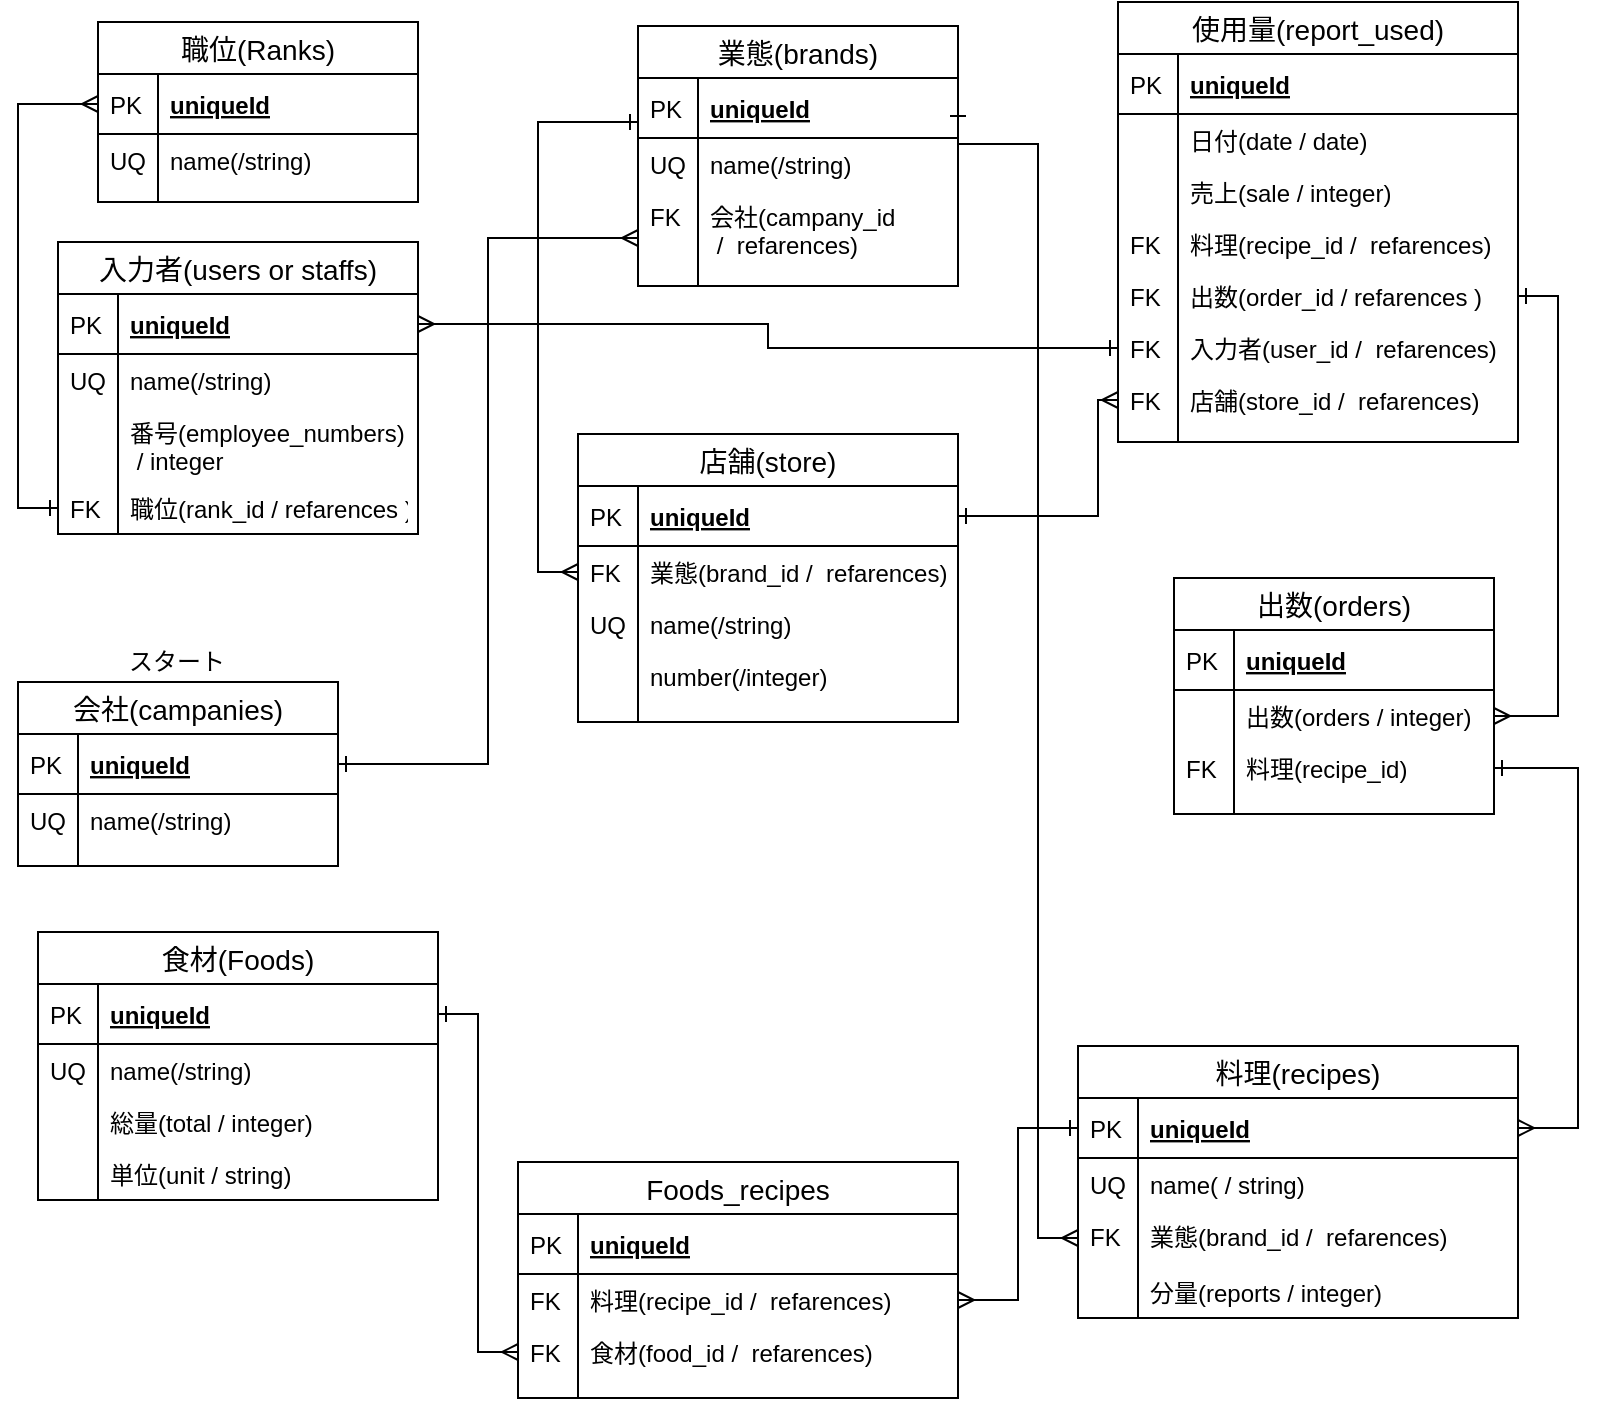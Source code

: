 <mxfile version="13.1.3">
    <diagram id="6hGFLwfOUW9BJ-s0fimq" name="Page-1">
        <mxGraphModel dx="1127" dy="398" grid="1" gridSize="10" guides="1" tooltips="1" connect="1" arrows="1" fold="1" page="1" pageScale="1" pageWidth="827" pageHeight="1169" math="0" shadow="0">
            <root>
                <mxCell id="0"/>
                <mxCell id="267" value="名称未設定レイヤ" style="locked=1;" parent="0"/>
                <mxCell id="268" style="edgeStyle=orthogonalEdgeStyle;rounded=0;orthogonalLoop=1;jettySize=auto;html=1;startArrow=ERmany;startFill=0;endArrow=ERone;endFill=0;" parent="267" source="338" target="351" edge="1">
                    <mxGeometry relative="1" as="geometry">
                        <mxPoint x="800" y="440" as="targetPoint"/>
                        <Array as="points">
                            <mxPoint x="810" y="573"/>
                            <mxPoint x="810" y="393"/>
                        </Array>
                    </mxGeometry>
                </mxCell>
                <mxCell id="269" style="edgeStyle=orthogonalEdgeStyle;rounded=0;orthogonalLoop=1;jettySize=auto;html=1;entryX=0;entryY=0.5;entryDx=0;entryDy=0;startArrow=ERmany;startFill=0;endArrow=ERone;endFill=0;" parent="267" source="286" target="299" edge="1">
                    <mxGeometry relative="1" as="geometry">
                        <Array as="points">
                            <mxPoint x="30" y="61"/>
                            <mxPoint x="30" y="263"/>
                        </Array>
                    </mxGeometry>
                </mxCell>
                <mxCell id="270" value="店舗(store)" style="swimlane;fontStyle=0;childLayout=stackLayout;horizontal=1;startSize=26;horizontalStack=0;resizeParent=1;resizeParentMax=0;resizeLast=0;collapsible=1;marginBottom=0;align=center;fontSize=14;" parent="267" vertex="1">
                    <mxGeometry x="310" y="226" width="190" height="144" as="geometry"/>
                </mxCell>
                <mxCell id="271" value="uniqueId" style="shape=partialRectangle;top=0;left=0;right=0;bottom=1;align=left;verticalAlign=middle;fillColor=none;spacingLeft=34;spacingRight=4;overflow=hidden;rotatable=0;points=[[0,0.5],[1,0.5]];portConstraint=eastwest;dropTarget=0;fontStyle=5;fontSize=12;" parent="270" vertex="1">
                    <mxGeometry y="26" width="190" height="30" as="geometry"/>
                </mxCell>
                <mxCell id="272" value="PK" style="shape=partialRectangle;top=0;left=0;bottom=0;fillColor=none;align=left;verticalAlign=middle;spacingLeft=4;spacingRight=4;overflow=hidden;rotatable=0;points=[];portConstraint=eastwest;part=1;fontSize=12;" parent="271" vertex="1" connectable="0">
                    <mxGeometry width="30" height="30" as="geometry"/>
                </mxCell>
                <mxCell id="273" value="業態(brand_id /  refarences)" style="shape=partialRectangle;top=0;left=0;right=0;bottom=0;align=left;verticalAlign=top;fillColor=none;spacingLeft=34;spacingRight=4;overflow=hidden;rotatable=0;points=[[0,0.5],[1,0.5]];portConstraint=eastwest;dropTarget=0;fontSize=12;" parent="270" vertex="1">
                    <mxGeometry y="56" width="190" height="26" as="geometry"/>
                </mxCell>
                <mxCell id="274" value="FK" style="shape=partialRectangle;top=0;left=0;bottom=0;fillColor=none;align=left;verticalAlign=top;spacingLeft=4;spacingRight=4;overflow=hidden;rotatable=0;points=[];portConstraint=eastwest;part=1;fontSize=12;" parent="273" vertex="1" connectable="0">
                    <mxGeometry width="30" height="26" as="geometry"/>
                </mxCell>
                <mxCell id="275" value="name(/string)" style="shape=partialRectangle;top=0;left=0;right=0;bottom=0;align=left;verticalAlign=top;fillColor=none;spacingLeft=34;spacingRight=4;overflow=hidden;rotatable=0;points=[[0,0.5],[1,0.5]];portConstraint=eastwest;dropTarget=0;fontSize=12;" parent="270" vertex="1">
                    <mxGeometry y="82" width="190" height="26" as="geometry"/>
                </mxCell>
                <mxCell id="276" value="UQ" style="shape=partialRectangle;top=0;left=0;bottom=0;fillColor=none;align=left;verticalAlign=top;spacingLeft=4;spacingRight=4;overflow=hidden;rotatable=0;points=[];portConstraint=eastwest;part=1;fontSize=12;" parent="275" vertex="1" connectable="0">
                    <mxGeometry width="30" height="26" as="geometry"/>
                </mxCell>
                <mxCell id="277" value="number(/integer)" style="shape=partialRectangle;top=0;left=0;right=0;bottom=0;align=left;verticalAlign=top;fillColor=none;spacingLeft=34;spacingRight=4;overflow=hidden;rotatable=0;points=[[0,0.5],[1,0.5]];portConstraint=eastwest;dropTarget=0;fontSize=12;" parent="270" vertex="1">
                    <mxGeometry y="108" width="190" height="26" as="geometry"/>
                </mxCell>
                <mxCell id="278" value="" style="shape=partialRectangle;top=0;left=0;bottom=0;fillColor=none;align=left;verticalAlign=top;spacingLeft=4;spacingRight=4;overflow=hidden;rotatable=0;points=[];portConstraint=eastwest;part=1;fontSize=12;" parent="277" vertex="1" connectable="0">
                    <mxGeometry width="30" height="26" as="geometry"/>
                </mxCell>
                <mxCell id="279" value="" style="shape=partialRectangle;top=0;left=0;right=0;bottom=0;align=left;verticalAlign=top;fillColor=none;spacingLeft=34;spacingRight=4;overflow=hidden;rotatable=0;points=[[0,0.5],[1,0.5]];portConstraint=eastwest;dropTarget=0;fontSize=12;" parent="270" vertex="1">
                    <mxGeometry y="134" width="190" height="10" as="geometry"/>
                </mxCell>
                <mxCell id="280" value="" style="shape=partialRectangle;top=0;left=0;bottom=0;fillColor=none;align=left;verticalAlign=top;spacingLeft=4;spacingRight=4;overflow=hidden;rotatable=0;points=[];portConstraint=eastwest;part=1;fontSize=12;" parent="279" vertex="1" connectable="0">
                    <mxGeometry width="30" height="10" as="geometry"/>
                </mxCell>
                <mxCell id="281" style="edgeStyle=orthogonalEdgeStyle;rounded=0;orthogonalLoop=1;jettySize=auto;html=1;entryX=0;entryY=0.5;entryDx=0;entryDy=0;startArrow=ERone;startFill=0;endArrow=ERmany;endFill=0;" parent="267" source="302" target="333" edge="1">
                    <mxGeometry relative="1" as="geometry"/>
                </mxCell>
                <mxCell id="282" style="edgeStyle=orthogonalEdgeStyle;rounded=0;orthogonalLoop=1;jettySize=auto;html=1;exitX=0;exitY=0.5;exitDx=0;exitDy=0;startArrow=ERone;startFill=0;endArrow=ERmany;endFill=0;" parent="267" source="338" target="331" edge="1">
                    <mxGeometry relative="1" as="geometry"/>
                </mxCell>
                <mxCell id="283" style="edgeStyle=orthogonalEdgeStyle;rounded=0;orthogonalLoop=1;jettySize=auto;html=1;exitX=0;exitY=0.5;exitDx=0;exitDy=0;entryX=1;entryY=0.5;entryDx=0;entryDy=0;startArrow=ERone;startFill=0;endArrow=ERmany;endFill=0;" parent="267" source="366" target="293" edge="1">
                    <mxGeometry relative="1" as="geometry"/>
                </mxCell>
                <mxCell id="284" value="スタート" style="text;html=1;align=center;verticalAlign=middle;resizable=0;points=[];autosize=1;" parent="267" vertex="1">
                    <mxGeometry x="79" y="330" width="60" height="20" as="geometry"/>
                </mxCell>
                <mxCell id="285" value="職位(Ranks)" style="swimlane;fontStyle=0;childLayout=stackLayout;horizontal=1;startSize=26;horizontalStack=0;resizeParent=1;resizeParentMax=0;resizeLast=0;collapsible=1;marginBottom=0;align=center;fontSize=14;" parent="267" vertex="1">
                    <mxGeometry x="70" y="20" width="160" height="90" as="geometry"/>
                </mxCell>
                <mxCell id="286" value="uniqueId" style="shape=partialRectangle;top=0;left=0;right=0;bottom=1;align=left;verticalAlign=middle;fillColor=none;spacingLeft=34;spacingRight=4;overflow=hidden;rotatable=0;points=[[0,0.5],[1,0.5]];portConstraint=eastwest;dropTarget=0;fontStyle=5;fontSize=12;" parent="285" vertex="1">
                    <mxGeometry y="26" width="160" height="30" as="geometry"/>
                </mxCell>
                <mxCell id="287" value="PK" style="shape=partialRectangle;top=0;left=0;bottom=0;fillColor=none;align=left;verticalAlign=middle;spacingLeft=4;spacingRight=4;overflow=hidden;rotatable=0;points=[];portConstraint=eastwest;part=1;fontSize=12;" parent="286" vertex="1" connectable="0">
                    <mxGeometry width="30" height="30" as="geometry"/>
                </mxCell>
                <mxCell id="288" value="name(/string)" style="shape=partialRectangle;top=0;left=0;right=0;bottom=0;align=left;verticalAlign=top;fillColor=none;spacingLeft=34;spacingRight=4;overflow=hidden;rotatable=0;points=[[0,0.5],[1,0.5]];portConstraint=eastwest;dropTarget=0;fontSize=12;" parent="285" vertex="1">
                    <mxGeometry y="56" width="160" height="26" as="geometry"/>
                </mxCell>
                <mxCell id="289" value="UQ" style="shape=partialRectangle;top=0;left=0;bottom=0;fillColor=none;align=left;verticalAlign=top;spacingLeft=4;spacingRight=4;overflow=hidden;rotatable=0;points=[];portConstraint=eastwest;part=1;fontSize=12;" parent="288" vertex="1" connectable="0">
                    <mxGeometry width="30" height="26" as="geometry"/>
                </mxCell>
                <mxCell id="290" value="" style="shape=partialRectangle;top=0;left=0;right=0;bottom=0;align=left;verticalAlign=top;fillColor=none;spacingLeft=34;spacingRight=4;overflow=hidden;rotatable=0;points=[[0,0.5],[1,0.5]];portConstraint=eastwest;dropTarget=0;fontSize=12;" parent="285" vertex="1">
                    <mxGeometry y="82" width="160" height="8" as="geometry"/>
                </mxCell>
                <mxCell id="291" value="" style="shape=partialRectangle;top=0;left=0;bottom=0;fillColor=none;align=left;verticalAlign=top;spacingLeft=4;spacingRight=4;overflow=hidden;rotatable=0;points=[];portConstraint=eastwest;part=1;fontSize=12;" parent="290" vertex="1" connectable="0">
                    <mxGeometry width="30" height="8" as="geometry"/>
                </mxCell>
                <mxCell id="292" value="入力者(users or staffs)" style="swimlane;fontStyle=0;childLayout=stackLayout;horizontal=1;startSize=26;horizontalStack=0;resizeParent=1;resizeParentMax=0;resizeLast=0;collapsible=1;marginBottom=0;align=center;fontSize=14;" parent="267" vertex="1">
                    <mxGeometry x="50" y="130" width="180" height="146" as="geometry"/>
                </mxCell>
                <mxCell id="293" value="uniqueId" style="shape=partialRectangle;top=0;left=0;right=0;bottom=1;align=left;verticalAlign=middle;fillColor=none;spacingLeft=34;spacingRight=4;overflow=hidden;rotatable=0;points=[[0,0.5],[1,0.5]];portConstraint=eastwest;dropTarget=0;fontStyle=5;fontSize=12;" parent="292" vertex="1">
                    <mxGeometry y="26" width="180" height="30" as="geometry"/>
                </mxCell>
                <mxCell id="294" value="PK" style="shape=partialRectangle;top=0;left=0;bottom=0;fillColor=none;align=left;verticalAlign=middle;spacingLeft=4;spacingRight=4;overflow=hidden;rotatable=0;points=[];portConstraint=eastwest;part=1;fontSize=12;" parent="293" vertex="1" connectable="0">
                    <mxGeometry width="30" height="30" as="geometry"/>
                </mxCell>
                <mxCell id="295" value="name(/string)" style="shape=partialRectangle;top=0;left=0;right=0;bottom=0;align=left;verticalAlign=top;fillColor=none;spacingLeft=34;spacingRight=4;overflow=hidden;rotatable=0;points=[[0,0.5],[1,0.5]];portConstraint=eastwest;dropTarget=0;fontSize=12;" parent="292" vertex="1">
                    <mxGeometry y="56" width="180" height="26" as="geometry"/>
                </mxCell>
                <mxCell id="296" value="UQ" style="shape=partialRectangle;top=0;left=0;bottom=0;fillColor=none;align=left;verticalAlign=top;spacingLeft=4;spacingRight=4;overflow=hidden;rotatable=0;points=[];portConstraint=eastwest;part=1;fontSize=12;" parent="295" vertex="1" connectable="0">
                    <mxGeometry width="30" height="26" as="geometry"/>
                </mxCell>
                <mxCell id="297" value="番号(employee_numbers)&#10; / integer" style="shape=partialRectangle;top=0;left=0;right=0;bottom=0;align=left;verticalAlign=top;fillColor=none;spacingLeft=34;spacingRight=4;overflow=hidden;rotatable=0;points=[[0,0.5],[1,0.5]];portConstraint=eastwest;dropTarget=0;fontSize=12;" parent="292" vertex="1">
                    <mxGeometry y="82" width="180" height="38" as="geometry"/>
                </mxCell>
                <mxCell id="298" value="" style="shape=partialRectangle;top=0;left=0;bottom=0;fillColor=none;align=left;verticalAlign=top;spacingLeft=4;spacingRight=4;overflow=hidden;rotatable=0;points=[];portConstraint=eastwest;part=1;fontSize=12;" parent="297" vertex="1" connectable="0">
                    <mxGeometry width="30" height="38" as="geometry"/>
                </mxCell>
                <mxCell id="299" value="職位(rank_id / refarences )" style="shape=partialRectangle;top=0;left=0;right=0;bottom=0;align=left;verticalAlign=top;fillColor=none;spacingLeft=34;spacingRight=4;overflow=hidden;rotatable=0;points=[[0,0.5],[1,0.5]];portConstraint=eastwest;dropTarget=0;fontSize=12;" parent="292" vertex="1">
                    <mxGeometry y="120" width="180" height="26" as="geometry"/>
                </mxCell>
                <mxCell id="300" value="FK" style="shape=partialRectangle;top=0;left=0;bottom=0;fillColor=none;align=left;verticalAlign=top;spacingLeft=4;spacingRight=4;overflow=hidden;rotatable=0;points=[];portConstraint=eastwest;part=1;fontSize=12;" parent="299" vertex="1" connectable="0">
                    <mxGeometry width="30" height="26" as="geometry"/>
                </mxCell>
                <mxCell id="301" value="食材(Foods)" style="swimlane;fontStyle=0;childLayout=stackLayout;horizontal=1;startSize=26;horizontalStack=0;resizeParent=1;resizeParentMax=0;resizeLast=0;collapsible=1;marginBottom=0;align=center;fontSize=14;" parent="267" vertex="1">
                    <mxGeometry x="40" y="475" width="200" height="134" as="geometry"/>
                </mxCell>
                <mxCell id="302" value="uniqueId" style="shape=partialRectangle;top=0;left=0;right=0;bottom=1;align=left;verticalAlign=middle;fillColor=none;spacingLeft=34;spacingRight=4;overflow=hidden;rotatable=0;points=[[0,0.5],[1,0.5]];portConstraint=eastwest;dropTarget=0;fontStyle=5;fontSize=12;" parent="301" vertex="1">
                    <mxGeometry y="26" width="200" height="30" as="geometry"/>
                </mxCell>
                <mxCell id="303" value="PK" style="shape=partialRectangle;top=0;left=0;bottom=0;fillColor=none;align=left;verticalAlign=middle;spacingLeft=4;spacingRight=4;overflow=hidden;rotatable=0;points=[];portConstraint=eastwest;part=1;fontSize=12;" parent="302" vertex="1" connectable="0">
                    <mxGeometry width="30" height="30" as="geometry"/>
                </mxCell>
                <mxCell id="304" value="name(/string)" style="shape=partialRectangle;top=0;left=0;right=0;bottom=0;align=left;verticalAlign=top;fillColor=none;spacingLeft=34;spacingRight=4;overflow=hidden;rotatable=0;points=[[0,0.5],[1,0.5]];portConstraint=eastwest;dropTarget=0;fontSize=12;" parent="301" vertex="1">
                    <mxGeometry y="56" width="200" height="26" as="geometry"/>
                </mxCell>
                <mxCell id="305" value="UQ" style="shape=partialRectangle;top=0;left=0;bottom=0;fillColor=none;align=left;verticalAlign=top;spacingLeft=4;spacingRight=4;overflow=hidden;rotatable=0;points=[];portConstraint=eastwest;part=1;fontSize=12;" parent="304" vertex="1" connectable="0">
                    <mxGeometry width="30" height="26" as="geometry"/>
                </mxCell>
                <mxCell id="306" value="総量(total / integer)" style="shape=partialRectangle;top=0;left=0;right=0;bottom=0;align=left;verticalAlign=top;fillColor=none;spacingLeft=34;spacingRight=4;overflow=hidden;rotatable=0;points=[[0,0.5],[1,0.5]];portConstraint=eastwest;dropTarget=0;fontSize=12;" parent="301" vertex="1">
                    <mxGeometry y="82" width="200" height="26" as="geometry"/>
                </mxCell>
                <mxCell id="307" value="" style="shape=partialRectangle;top=0;left=0;bottom=0;fillColor=none;align=left;verticalAlign=top;spacingLeft=4;spacingRight=4;overflow=hidden;rotatable=0;points=[];portConstraint=eastwest;part=1;fontSize=12;" parent="306" vertex="1" connectable="0">
                    <mxGeometry width="30" height="26" as="geometry"/>
                </mxCell>
                <mxCell id="308" value="単位(unit / string)" style="shape=partialRectangle;top=0;left=0;right=0;bottom=0;align=left;verticalAlign=top;fillColor=none;spacingLeft=34;spacingRight=4;overflow=hidden;rotatable=0;points=[[0,0.5],[1,0.5]];portConstraint=eastwest;dropTarget=0;fontSize=12;" parent="301" vertex="1">
                    <mxGeometry y="108" width="200" height="26" as="geometry"/>
                </mxCell>
                <mxCell id="309" value="" style="shape=partialRectangle;top=0;left=0;bottom=0;fillColor=none;align=left;verticalAlign=top;spacingLeft=4;spacingRight=4;overflow=hidden;rotatable=0;points=[];portConstraint=eastwest;part=1;fontSize=12;" parent="308" vertex="1" connectable="0">
                    <mxGeometry width="30" height="26" as="geometry"/>
                </mxCell>
                <mxCell id="310" style="edgeStyle=orthogonalEdgeStyle;rounded=0;orthogonalLoop=1;jettySize=auto;html=1;exitX=1;exitY=0.5;exitDx=0;exitDy=0;startArrow=ERone;startFill=0;endArrow=ERmany;endFill=0;" parent="267" source="322" target="342" edge="1">
                    <mxGeometry relative="1" as="geometry">
                        <Array as="points">
                            <mxPoint x="500" y="81"/>
                            <mxPoint x="540" y="81"/>
                            <mxPoint x="540" y="628"/>
                        </Array>
                    </mxGeometry>
                </mxCell>
                <mxCell id="311" style="edgeStyle=orthogonalEdgeStyle;rounded=0;orthogonalLoop=1;jettySize=auto;html=1;entryX=0;entryY=0.5;entryDx=0;entryDy=0;startArrow=ERone;startFill=0;endArrow=ERmany;endFill=0;" parent="267" source="322" target="273" edge="1">
                    <mxGeometry relative="1" as="geometry">
                        <Array as="points">
                            <mxPoint x="290" y="70"/>
                            <mxPoint x="290" y="295"/>
                        </Array>
                    </mxGeometry>
                </mxCell>
                <mxCell id="312" style="edgeStyle=orthogonalEdgeStyle;rounded=0;orthogonalLoop=1;jettySize=auto;html=1;exitX=1;exitY=0.5;exitDx=0;exitDy=0;entryX=0;entryY=0.5;entryDx=0;entryDy=0;startArrow=ERone;startFill=0;endArrow=ERmany;endFill=0;" parent="267" source="271" target="368" edge="1">
                    <mxGeometry relative="1" as="geometry">
                        <Array as="points">
                            <mxPoint x="570" y="267"/>
                            <mxPoint x="570" y="209"/>
                        </Array>
                    </mxGeometry>
                </mxCell>
                <mxCell id="313" value="会社(campanies)" style="swimlane;fontStyle=0;childLayout=stackLayout;horizontal=1;startSize=26;horizontalStack=0;resizeParent=1;resizeParentMax=0;resizeLast=0;collapsible=1;marginBottom=0;align=center;fontSize=14;" parent="267" vertex="1">
                    <mxGeometry x="30" y="350" width="160" height="92" as="geometry"/>
                </mxCell>
                <mxCell id="314" value="uniqueId" style="shape=partialRectangle;top=0;left=0;right=0;bottom=1;align=left;verticalAlign=middle;fillColor=none;spacingLeft=34;spacingRight=4;overflow=hidden;rotatable=0;points=[[0,0.5],[1,0.5]];portConstraint=eastwest;dropTarget=0;fontStyle=5;fontSize=12;" parent="313" vertex="1">
                    <mxGeometry y="26" width="160" height="30" as="geometry"/>
                </mxCell>
                <mxCell id="315" value="PK" style="shape=partialRectangle;top=0;left=0;bottom=0;fillColor=none;align=left;verticalAlign=middle;spacingLeft=4;spacingRight=4;overflow=hidden;rotatable=0;points=[];portConstraint=eastwest;part=1;fontSize=12;" parent="314" connectable="0" vertex="1">
                    <mxGeometry width="30" height="30" as="geometry"/>
                </mxCell>
                <mxCell id="316" value="name(/string)" style="shape=partialRectangle;top=0;left=0;right=0;bottom=0;align=left;verticalAlign=top;fillColor=none;spacingLeft=34;spacingRight=4;overflow=hidden;rotatable=0;points=[[0,0.5],[1,0.5]];portConstraint=eastwest;dropTarget=0;fontSize=12;" parent="313" vertex="1">
                    <mxGeometry y="56" width="160" height="26" as="geometry"/>
                </mxCell>
                <mxCell id="317" value="UQ" style="shape=partialRectangle;top=0;left=0;bottom=0;fillColor=none;align=left;verticalAlign=top;spacingLeft=4;spacingRight=4;overflow=hidden;rotatable=0;points=[];portConstraint=eastwest;part=1;fontSize=12;" parent="316" connectable="0" vertex="1">
                    <mxGeometry width="30" height="26" as="geometry"/>
                </mxCell>
                <mxCell id="318" value="" style="shape=partialRectangle;top=0;left=0;right=0;bottom=0;align=left;verticalAlign=top;fillColor=none;spacingLeft=34;spacingRight=4;overflow=hidden;rotatable=0;points=[[0,0.5],[1,0.5]];portConstraint=eastwest;dropTarget=0;fontSize=12;" parent="313" vertex="1">
                    <mxGeometry y="82" width="160" height="10" as="geometry"/>
                </mxCell>
                <mxCell id="319" value="" style="shape=partialRectangle;top=0;left=0;bottom=0;fillColor=none;align=left;verticalAlign=top;spacingLeft=4;spacingRight=4;overflow=hidden;rotatable=0;points=[];portConstraint=eastwest;part=1;fontSize=12;" parent="318" connectable="0" vertex="1">
                    <mxGeometry width="30" height="10" as="geometry"/>
                </mxCell>
                <mxCell id="320" style="edgeStyle=orthogonalEdgeStyle;rounded=0;orthogonalLoop=1;jettySize=auto;html=1;startArrow=ERone;startFill=0;endArrow=ERmany;endFill=0;" parent="267" source="314" target="326" edge="1">
                    <mxGeometry relative="1" as="geometry"/>
                </mxCell>
                <mxCell id="321" value="業態(brands)" style="swimlane;fontStyle=0;childLayout=stackLayout;horizontal=1;startSize=26;horizontalStack=0;resizeParent=1;resizeParentMax=0;resizeLast=0;collapsible=1;marginBottom=0;align=center;fontSize=14;" parent="267" vertex="1">
                    <mxGeometry x="340" y="22" width="160" height="130" as="geometry"/>
                </mxCell>
                <mxCell id="322" value="uniqueId" style="shape=partialRectangle;top=0;left=0;right=0;bottom=1;align=left;verticalAlign=middle;fillColor=none;spacingLeft=34;spacingRight=4;overflow=hidden;rotatable=0;points=[[0,0.5],[1,0.5]];portConstraint=eastwest;dropTarget=0;fontStyle=5;fontSize=12;" parent="321" vertex="1">
                    <mxGeometry y="26" width="160" height="30" as="geometry"/>
                </mxCell>
                <mxCell id="323" value="PK" style="shape=partialRectangle;top=0;left=0;bottom=0;fillColor=none;align=left;verticalAlign=middle;spacingLeft=4;spacingRight=4;overflow=hidden;rotatable=0;points=[];portConstraint=eastwest;part=1;fontSize=12;" parent="322" vertex="1" connectable="0">
                    <mxGeometry width="30" height="30" as="geometry"/>
                </mxCell>
                <mxCell id="324" value="name(/string)" style="shape=partialRectangle;top=0;left=0;right=0;bottom=0;align=left;verticalAlign=top;fillColor=none;spacingLeft=34;spacingRight=4;overflow=hidden;rotatable=0;points=[[0,0.5],[1,0.5]];portConstraint=eastwest;dropTarget=0;fontSize=12;" parent="321" vertex="1">
                    <mxGeometry y="56" width="160" height="26" as="geometry"/>
                </mxCell>
                <mxCell id="325" value="UQ" style="shape=partialRectangle;top=0;left=0;bottom=0;fillColor=none;align=left;verticalAlign=top;spacingLeft=4;spacingRight=4;overflow=hidden;rotatable=0;points=[];portConstraint=eastwest;part=1;fontSize=12;" parent="324" vertex="1" connectable="0">
                    <mxGeometry width="30" height="26" as="geometry"/>
                </mxCell>
                <mxCell id="326" value="会社(campany_id&#10; /  refarences)" style="shape=partialRectangle;top=0;left=0;right=0;bottom=0;align=left;verticalAlign=top;fillColor=none;spacingLeft=34;spacingRight=4;overflow=hidden;rotatable=0;points=[[0,0.5],[1,0.5]];portConstraint=eastwest;dropTarget=0;fontSize=12;" parent="321" vertex="1">
                    <mxGeometry y="82" width="160" height="48" as="geometry"/>
                </mxCell>
                <mxCell id="327" value="FK" style="shape=partialRectangle;top=0;left=0;bottom=0;fillColor=none;align=left;verticalAlign=top;spacingLeft=4;spacingRight=4;overflow=hidden;rotatable=0;points=[];portConstraint=eastwest;part=1;fontSize=12;" parent="326" vertex="1" connectable="0">
                    <mxGeometry width="30" height="48" as="geometry"/>
                </mxCell>
                <mxCell id="328" value="Foods_recipes" style="swimlane;fontStyle=0;childLayout=stackLayout;horizontal=1;startSize=26;horizontalStack=0;resizeParent=1;resizeParentMax=0;resizeLast=0;collapsible=1;marginBottom=0;align=center;fontSize=14;" parent="267" vertex="1">
                    <mxGeometry x="280" y="590" width="220" height="118" as="geometry"/>
                </mxCell>
                <mxCell id="329" value="uniqueId" style="shape=partialRectangle;top=0;left=0;right=0;bottom=1;align=left;verticalAlign=middle;fillColor=none;spacingLeft=34;spacingRight=4;overflow=hidden;rotatable=0;points=[[0,0.5],[1,0.5]];portConstraint=eastwest;dropTarget=0;fontStyle=5;fontSize=12;" parent="328" vertex="1">
                    <mxGeometry y="26" width="220" height="30" as="geometry"/>
                </mxCell>
                <mxCell id="330" value="PK" style="shape=partialRectangle;top=0;left=0;bottom=0;fillColor=none;align=left;verticalAlign=middle;spacingLeft=4;spacingRight=4;overflow=hidden;rotatable=0;points=[];portConstraint=eastwest;part=1;fontSize=12;" parent="329" vertex="1" connectable="0">
                    <mxGeometry width="30" height="30" as="geometry"/>
                </mxCell>
                <mxCell id="331" value="料理(recipe_id /  refarences)" style="shape=partialRectangle;top=0;left=0;right=0;bottom=0;align=left;verticalAlign=top;fillColor=none;spacingLeft=34;spacingRight=4;overflow=hidden;rotatable=0;points=[[0,0.5],[1,0.5]];portConstraint=eastwest;dropTarget=0;fontSize=12;" parent="328" vertex="1">
                    <mxGeometry y="56" width="220" height="26" as="geometry"/>
                </mxCell>
                <mxCell id="332" value="FK&#10;" style="shape=partialRectangle;top=0;left=0;bottom=0;fillColor=none;align=left;verticalAlign=top;spacingLeft=4;spacingRight=4;overflow=hidden;rotatable=0;points=[];portConstraint=eastwest;part=1;fontSize=12;" parent="331" vertex="1" connectable="0">
                    <mxGeometry width="30" height="26" as="geometry"/>
                </mxCell>
                <mxCell id="333" value="食材(food_id /  refarences)" style="shape=partialRectangle;top=0;left=0;right=0;bottom=0;align=left;verticalAlign=top;fillColor=none;spacingLeft=34;spacingRight=4;overflow=hidden;rotatable=0;points=[[0,0.5],[1,0.5]];portConstraint=eastwest;dropTarget=0;fontSize=12;" parent="328" vertex="1">
                    <mxGeometry y="82" width="220" height="26" as="geometry"/>
                </mxCell>
                <mxCell id="334" value="FK&#10;" style="shape=partialRectangle;top=0;left=0;bottom=0;fillColor=none;align=left;verticalAlign=top;spacingLeft=4;spacingRight=4;overflow=hidden;rotatable=0;points=[];portConstraint=eastwest;part=1;fontSize=12;" parent="333" vertex="1" connectable="0">
                    <mxGeometry width="30" height="26" as="geometry"/>
                </mxCell>
                <mxCell id="335" value="" style="shape=partialRectangle;top=0;left=0;right=0;bottom=0;align=left;verticalAlign=top;fillColor=none;spacingLeft=34;spacingRight=4;overflow=hidden;rotatable=0;points=[[0,0.5],[1,0.5]];portConstraint=eastwest;dropTarget=0;fontSize=12;" parent="328" vertex="1">
                    <mxGeometry y="108" width="220" height="10" as="geometry"/>
                </mxCell>
                <mxCell id="336" value="" style="shape=partialRectangle;top=0;left=0;bottom=0;fillColor=none;align=left;verticalAlign=top;spacingLeft=4;spacingRight=4;overflow=hidden;rotatable=0;points=[];portConstraint=eastwest;part=1;fontSize=12;" parent="335" vertex="1" connectable="0">
                    <mxGeometry width="30" height="10" as="geometry"/>
                </mxCell>
                <mxCell id="337" value="料理(recipes)" style="swimlane;fontStyle=0;childLayout=stackLayout;horizontal=1;startSize=26;horizontalStack=0;resizeParent=1;resizeParentMax=0;resizeLast=0;collapsible=1;marginBottom=0;align=center;fontSize=14;" parent="267" vertex="1">
                    <mxGeometry x="560" y="532" width="220" height="136" as="geometry"/>
                </mxCell>
                <mxCell id="338" value="uniqueId" style="shape=partialRectangle;top=0;left=0;right=0;bottom=1;align=left;verticalAlign=middle;fillColor=none;spacingLeft=34;spacingRight=4;overflow=hidden;rotatable=0;points=[[0,0.5],[1,0.5]];portConstraint=eastwest;dropTarget=0;fontStyle=5;fontSize=12;" parent="337" vertex="1">
                    <mxGeometry y="26" width="220" height="30" as="geometry"/>
                </mxCell>
                <mxCell id="339" value="PK" style="shape=partialRectangle;top=0;left=0;bottom=0;fillColor=none;align=left;verticalAlign=middle;spacingLeft=4;spacingRight=4;overflow=hidden;rotatable=0;points=[];portConstraint=eastwest;part=1;fontSize=12;" parent="338" vertex="1" connectable="0">
                    <mxGeometry width="30" height="30" as="geometry"/>
                </mxCell>
                <mxCell id="340" value="name( / string)" style="shape=partialRectangle;top=0;left=0;right=0;bottom=0;align=left;verticalAlign=top;fillColor=none;spacingLeft=34;spacingRight=4;overflow=hidden;rotatable=0;points=[[0,0.5],[1,0.5]];portConstraint=eastwest;dropTarget=0;fontSize=12;" parent="337" vertex="1">
                    <mxGeometry y="56" width="220" height="26" as="geometry"/>
                </mxCell>
                <mxCell id="341" value="UQ" style="shape=partialRectangle;top=0;left=0;bottom=0;fillColor=none;align=left;verticalAlign=top;spacingLeft=4;spacingRight=4;overflow=hidden;rotatable=0;points=[];portConstraint=eastwest;part=1;fontSize=12;" parent="340" vertex="1" connectable="0">
                    <mxGeometry width="30" height="26" as="geometry"/>
                </mxCell>
                <mxCell id="342" value="業態(brand_id /  refarences)" style="shape=partialRectangle;top=0;left=0;right=0;bottom=0;align=left;verticalAlign=top;fillColor=none;spacingLeft=34;spacingRight=4;overflow=hidden;rotatable=0;points=[[0,0.5],[1,0.5]];portConstraint=eastwest;dropTarget=0;fontSize=12;" parent="337" vertex="1">
                    <mxGeometry y="82" width="220" height="28" as="geometry"/>
                </mxCell>
                <mxCell id="343" value="FK" style="shape=partialRectangle;top=0;left=0;bottom=0;fillColor=none;align=left;verticalAlign=top;spacingLeft=4;spacingRight=4;overflow=hidden;rotatable=0;points=[];portConstraint=eastwest;part=1;fontSize=12;" parent="342" vertex="1" connectable="0">
                    <mxGeometry width="30" height="28" as="geometry"/>
                </mxCell>
                <mxCell id="344" value="分量(reports / integer)" style="shape=partialRectangle;top=0;left=0;right=0;bottom=0;align=left;verticalAlign=top;fillColor=none;spacingLeft=34;spacingRight=4;overflow=hidden;rotatable=0;points=[[0,0.5],[1,0.5]];portConstraint=eastwest;dropTarget=0;fontSize=12;" parent="337" vertex="1">
                    <mxGeometry y="110" width="220" height="26" as="geometry"/>
                </mxCell>
                <mxCell id="345" value="" style="shape=partialRectangle;top=0;left=0;bottom=0;fillColor=none;align=left;verticalAlign=top;spacingLeft=4;spacingRight=4;overflow=hidden;rotatable=0;points=[];portConstraint=eastwest;part=1;fontSize=12;" parent="344" vertex="1" connectable="0">
                    <mxGeometry width="30" height="26" as="geometry"/>
                </mxCell>
                <mxCell id="346" value="出数(orders)" style="swimlane;fontStyle=0;childLayout=stackLayout;horizontal=1;startSize=26;horizontalStack=0;resizeParent=1;resizeParentMax=0;resizeLast=0;collapsible=1;marginBottom=0;align=center;fontSize=14;" parent="267" vertex="1">
                    <mxGeometry x="608" y="298" width="160" height="118" as="geometry"/>
                </mxCell>
                <mxCell id="347" value="uniqueId" style="shape=partialRectangle;top=0;left=0;right=0;bottom=1;align=left;verticalAlign=middle;fillColor=none;spacingLeft=34;spacingRight=4;overflow=hidden;rotatable=0;points=[[0,0.5],[1,0.5]];portConstraint=eastwest;dropTarget=0;fontStyle=5;fontSize=12;" parent="346" vertex="1">
                    <mxGeometry y="26" width="160" height="30" as="geometry"/>
                </mxCell>
                <mxCell id="348" value="PK" style="shape=partialRectangle;top=0;left=0;bottom=0;fillColor=none;align=left;verticalAlign=middle;spacingLeft=4;spacingRight=4;overflow=hidden;rotatable=0;points=[];portConstraint=eastwest;part=1;fontSize=12;" parent="347" vertex="1" connectable="0">
                    <mxGeometry width="30" height="30" as="geometry"/>
                </mxCell>
                <mxCell id="349" value="出数(orders / integer)" style="shape=partialRectangle;top=0;left=0;right=0;bottom=0;align=left;verticalAlign=top;fillColor=none;spacingLeft=34;spacingRight=4;overflow=hidden;rotatable=0;points=[[0,0.5],[1,0.5]];portConstraint=eastwest;dropTarget=0;fontSize=12;" parent="346" vertex="1">
                    <mxGeometry y="56" width="160" height="26" as="geometry"/>
                </mxCell>
                <mxCell id="350" value="" style="shape=partialRectangle;top=0;left=0;bottom=0;fillColor=none;align=left;verticalAlign=top;spacingLeft=4;spacingRight=4;overflow=hidden;rotatable=0;points=[];portConstraint=eastwest;part=1;fontSize=12;" parent="349" vertex="1" connectable="0">
                    <mxGeometry width="30" height="26" as="geometry"/>
                </mxCell>
                <mxCell id="351" value="料理(recipe_id)" style="shape=partialRectangle;top=0;left=0;right=0;bottom=0;align=left;verticalAlign=top;fillColor=none;spacingLeft=34;spacingRight=4;overflow=hidden;rotatable=0;points=[[0,0.5],[1,0.5]];portConstraint=eastwest;dropTarget=0;fontSize=12;" parent="346" vertex="1">
                    <mxGeometry y="82" width="160" height="26" as="geometry"/>
                </mxCell>
                <mxCell id="352" value="FK" style="shape=partialRectangle;top=0;left=0;bottom=0;fillColor=none;align=left;verticalAlign=top;spacingLeft=4;spacingRight=4;overflow=hidden;rotatable=0;points=[];portConstraint=eastwest;part=1;fontSize=12;" parent="351" vertex="1" connectable="0">
                    <mxGeometry width="30" height="26" as="geometry"/>
                </mxCell>
                <mxCell id="353" value="" style="shape=partialRectangle;top=0;left=0;right=0;bottom=0;align=left;verticalAlign=top;fillColor=none;spacingLeft=34;spacingRight=4;overflow=hidden;rotatable=0;points=[[0,0.5],[1,0.5]];portConstraint=eastwest;dropTarget=0;fontSize=12;" parent="346" vertex="1">
                    <mxGeometry y="108" width="160" height="10" as="geometry"/>
                </mxCell>
                <mxCell id="354" value="" style="shape=partialRectangle;top=0;left=0;bottom=0;fillColor=none;align=left;verticalAlign=top;spacingLeft=4;spacingRight=4;overflow=hidden;rotatable=0;points=[];portConstraint=eastwest;part=1;fontSize=12;" parent="353" vertex="1" connectable="0">
                    <mxGeometry width="30" height="10" as="geometry"/>
                </mxCell>
                <mxCell id="355" value="使用量(report_used)" style="swimlane;fontStyle=0;childLayout=stackLayout;horizontal=1;startSize=26;horizontalStack=0;resizeParent=1;resizeParentMax=0;resizeLast=0;collapsible=1;marginBottom=0;align=center;fontSize=14;" parent="267" vertex="1">
                    <mxGeometry x="580" y="10" width="200" height="220" as="geometry"/>
                </mxCell>
                <mxCell id="356" value="uniqueId" style="shape=partialRectangle;top=0;left=0;right=0;bottom=1;align=left;verticalAlign=middle;fillColor=none;spacingLeft=34;spacingRight=4;overflow=hidden;rotatable=0;points=[[0,0.5],[1,0.5]];portConstraint=eastwest;dropTarget=0;fontStyle=5;fontSize=12;" parent="355" vertex="1">
                    <mxGeometry y="26" width="200" height="30" as="geometry"/>
                </mxCell>
                <mxCell id="357" value="PK" style="shape=partialRectangle;top=0;left=0;bottom=0;fillColor=none;align=left;verticalAlign=middle;spacingLeft=4;spacingRight=4;overflow=hidden;rotatable=0;points=[];portConstraint=eastwest;part=1;fontSize=12;" parent="356" vertex="1" connectable="0">
                    <mxGeometry width="30" height="30" as="geometry"/>
                </mxCell>
                <mxCell id="358" value="日付(date / date)" style="shape=partialRectangle;top=0;left=0;right=0;bottom=0;align=left;verticalAlign=top;fillColor=none;spacingLeft=34;spacingRight=4;overflow=hidden;rotatable=0;points=[[0,0.5],[1,0.5]];portConstraint=eastwest;dropTarget=0;fontSize=12;" parent="355" vertex="1">
                    <mxGeometry y="56" width="200" height="26" as="geometry"/>
                </mxCell>
                <mxCell id="359" value="" style="shape=partialRectangle;top=0;left=0;bottom=0;fillColor=none;align=left;verticalAlign=top;spacingLeft=4;spacingRight=4;overflow=hidden;rotatable=0;points=[];portConstraint=eastwest;part=1;fontSize=12;" parent="358" vertex="1" connectable="0">
                    <mxGeometry width="30" height="26" as="geometry"/>
                </mxCell>
                <mxCell id="360" value="売上(sale / integer)" style="shape=partialRectangle;top=0;left=0;right=0;bottom=0;align=left;verticalAlign=top;fillColor=none;spacingLeft=34;spacingRight=4;overflow=hidden;rotatable=0;points=[[0,0.5],[1,0.5]];portConstraint=eastwest;dropTarget=0;fontSize=12;" parent="355" vertex="1">
                    <mxGeometry y="82" width="200" height="26" as="geometry"/>
                </mxCell>
                <mxCell id="361" value="" style="shape=partialRectangle;top=0;left=0;bottom=0;fillColor=none;align=left;verticalAlign=top;spacingLeft=4;spacingRight=4;overflow=hidden;rotatable=0;points=[];portConstraint=eastwest;part=1;fontSize=12;" parent="360" vertex="1" connectable="0">
                    <mxGeometry width="30" height="26" as="geometry"/>
                </mxCell>
                <mxCell id="362" value="料理(recipe_id /  refarences)" style="shape=partialRectangle;top=0;left=0;right=0;bottom=0;align=left;verticalAlign=top;fillColor=none;spacingLeft=34;spacingRight=4;overflow=hidden;rotatable=0;points=[[0,0.5],[1,0.5]];portConstraint=eastwest;dropTarget=0;fontSize=12;" parent="355" vertex="1">
                    <mxGeometry y="108" width="200" height="26" as="geometry"/>
                </mxCell>
                <mxCell id="363" value="FK" style="shape=partialRectangle;top=0;left=0;bottom=0;fillColor=none;align=left;verticalAlign=top;spacingLeft=4;spacingRight=4;overflow=hidden;rotatable=0;points=[];portConstraint=eastwest;part=1;fontSize=12;" parent="362" vertex="1" connectable="0">
                    <mxGeometry width="30" height="26" as="geometry"/>
                </mxCell>
                <mxCell id="364" value="出数(order_id / refarences )" style="shape=partialRectangle;top=0;left=0;right=0;bottom=0;align=left;verticalAlign=top;fillColor=none;spacingLeft=34;spacingRight=4;overflow=hidden;rotatable=0;points=[[0,0.5],[1,0.5]];portConstraint=eastwest;dropTarget=0;fontSize=12;" parent="355" vertex="1">
                    <mxGeometry y="134" width="200" height="26" as="geometry"/>
                </mxCell>
                <mxCell id="365" value="FK" style="shape=partialRectangle;top=0;left=0;bottom=0;fillColor=none;align=left;verticalAlign=top;spacingLeft=4;spacingRight=4;overflow=hidden;rotatable=0;points=[];portConstraint=eastwest;part=1;fontSize=12;" parent="364" vertex="1" connectable="0">
                    <mxGeometry width="30" height="26" as="geometry"/>
                </mxCell>
                <mxCell id="366" value="入力者(user_id /  refarences)" style="shape=partialRectangle;top=0;left=0;right=0;bottom=0;align=left;verticalAlign=top;fillColor=none;spacingLeft=34;spacingRight=4;overflow=hidden;rotatable=0;points=[[0,0.5],[1,0.5]];portConstraint=eastwest;dropTarget=0;fontSize=12;" parent="355" vertex="1">
                    <mxGeometry y="160" width="200" height="26" as="geometry"/>
                </mxCell>
                <mxCell id="367" value="FK" style="shape=partialRectangle;top=0;left=0;bottom=0;fillColor=none;align=left;verticalAlign=top;spacingLeft=4;spacingRight=4;overflow=hidden;rotatable=0;points=[];portConstraint=eastwest;part=1;fontSize=12;" parent="366" vertex="1" connectable="0">
                    <mxGeometry width="30" height="26" as="geometry"/>
                </mxCell>
                <mxCell id="368" value="店舗(store_id /  refarences)" style="shape=partialRectangle;top=0;left=0;right=0;bottom=0;align=left;verticalAlign=top;fillColor=none;spacingLeft=34;spacingRight=4;overflow=hidden;rotatable=0;points=[[0,0.5],[1,0.5]];portConstraint=eastwest;dropTarget=0;fontSize=12;" parent="355" vertex="1">
                    <mxGeometry y="186" width="200" height="26" as="geometry"/>
                </mxCell>
                <mxCell id="369" value="FK" style="shape=partialRectangle;top=0;left=0;bottom=0;fillColor=none;align=left;verticalAlign=top;spacingLeft=4;spacingRight=4;overflow=hidden;rotatable=0;points=[];portConstraint=eastwest;part=1;fontSize=12;" parent="368" vertex="1" connectable="0">
                    <mxGeometry width="30" height="26" as="geometry"/>
                </mxCell>
                <mxCell id="370" value="" style="shape=partialRectangle;top=0;left=0;right=0;bottom=0;align=left;verticalAlign=top;fillColor=none;spacingLeft=34;spacingRight=4;overflow=hidden;rotatable=0;points=[[0,0.5],[1,0.5]];portConstraint=eastwest;dropTarget=0;fontSize=12;" parent="355" vertex="1">
                    <mxGeometry y="212" width="200" height="8" as="geometry"/>
                </mxCell>
                <mxCell id="371" value="" style="shape=partialRectangle;top=0;left=0;bottom=0;fillColor=none;align=left;verticalAlign=top;spacingLeft=4;spacingRight=4;overflow=hidden;rotatable=0;points=[];portConstraint=eastwest;part=1;fontSize=12;" parent="370" vertex="1" connectable="0">
                    <mxGeometry width="30" height="8" as="geometry"/>
                </mxCell>
                <mxCell id="372" style="edgeStyle=orthogonalEdgeStyle;rounded=0;orthogonalLoop=1;jettySize=auto;html=1;entryX=1;entryY=0.5;entryDx=0;entryDy=0;startArrow=ERone;startFill=0;endArrow=ERmany;endFill=0;" parent="267" source="364" target="349" edge="1">
                    <mxGeometry relative="1" as="geometry">
                        <Array as="points">
                            <mxPoint x="800" y="157"/>
                            <mxPoint x="800" y="367"/>
                        </Array>
                    </mxGeometry>
                </mxCell>
            </root>
        </mxGraphModel>
    </diagram>
</mxfile>